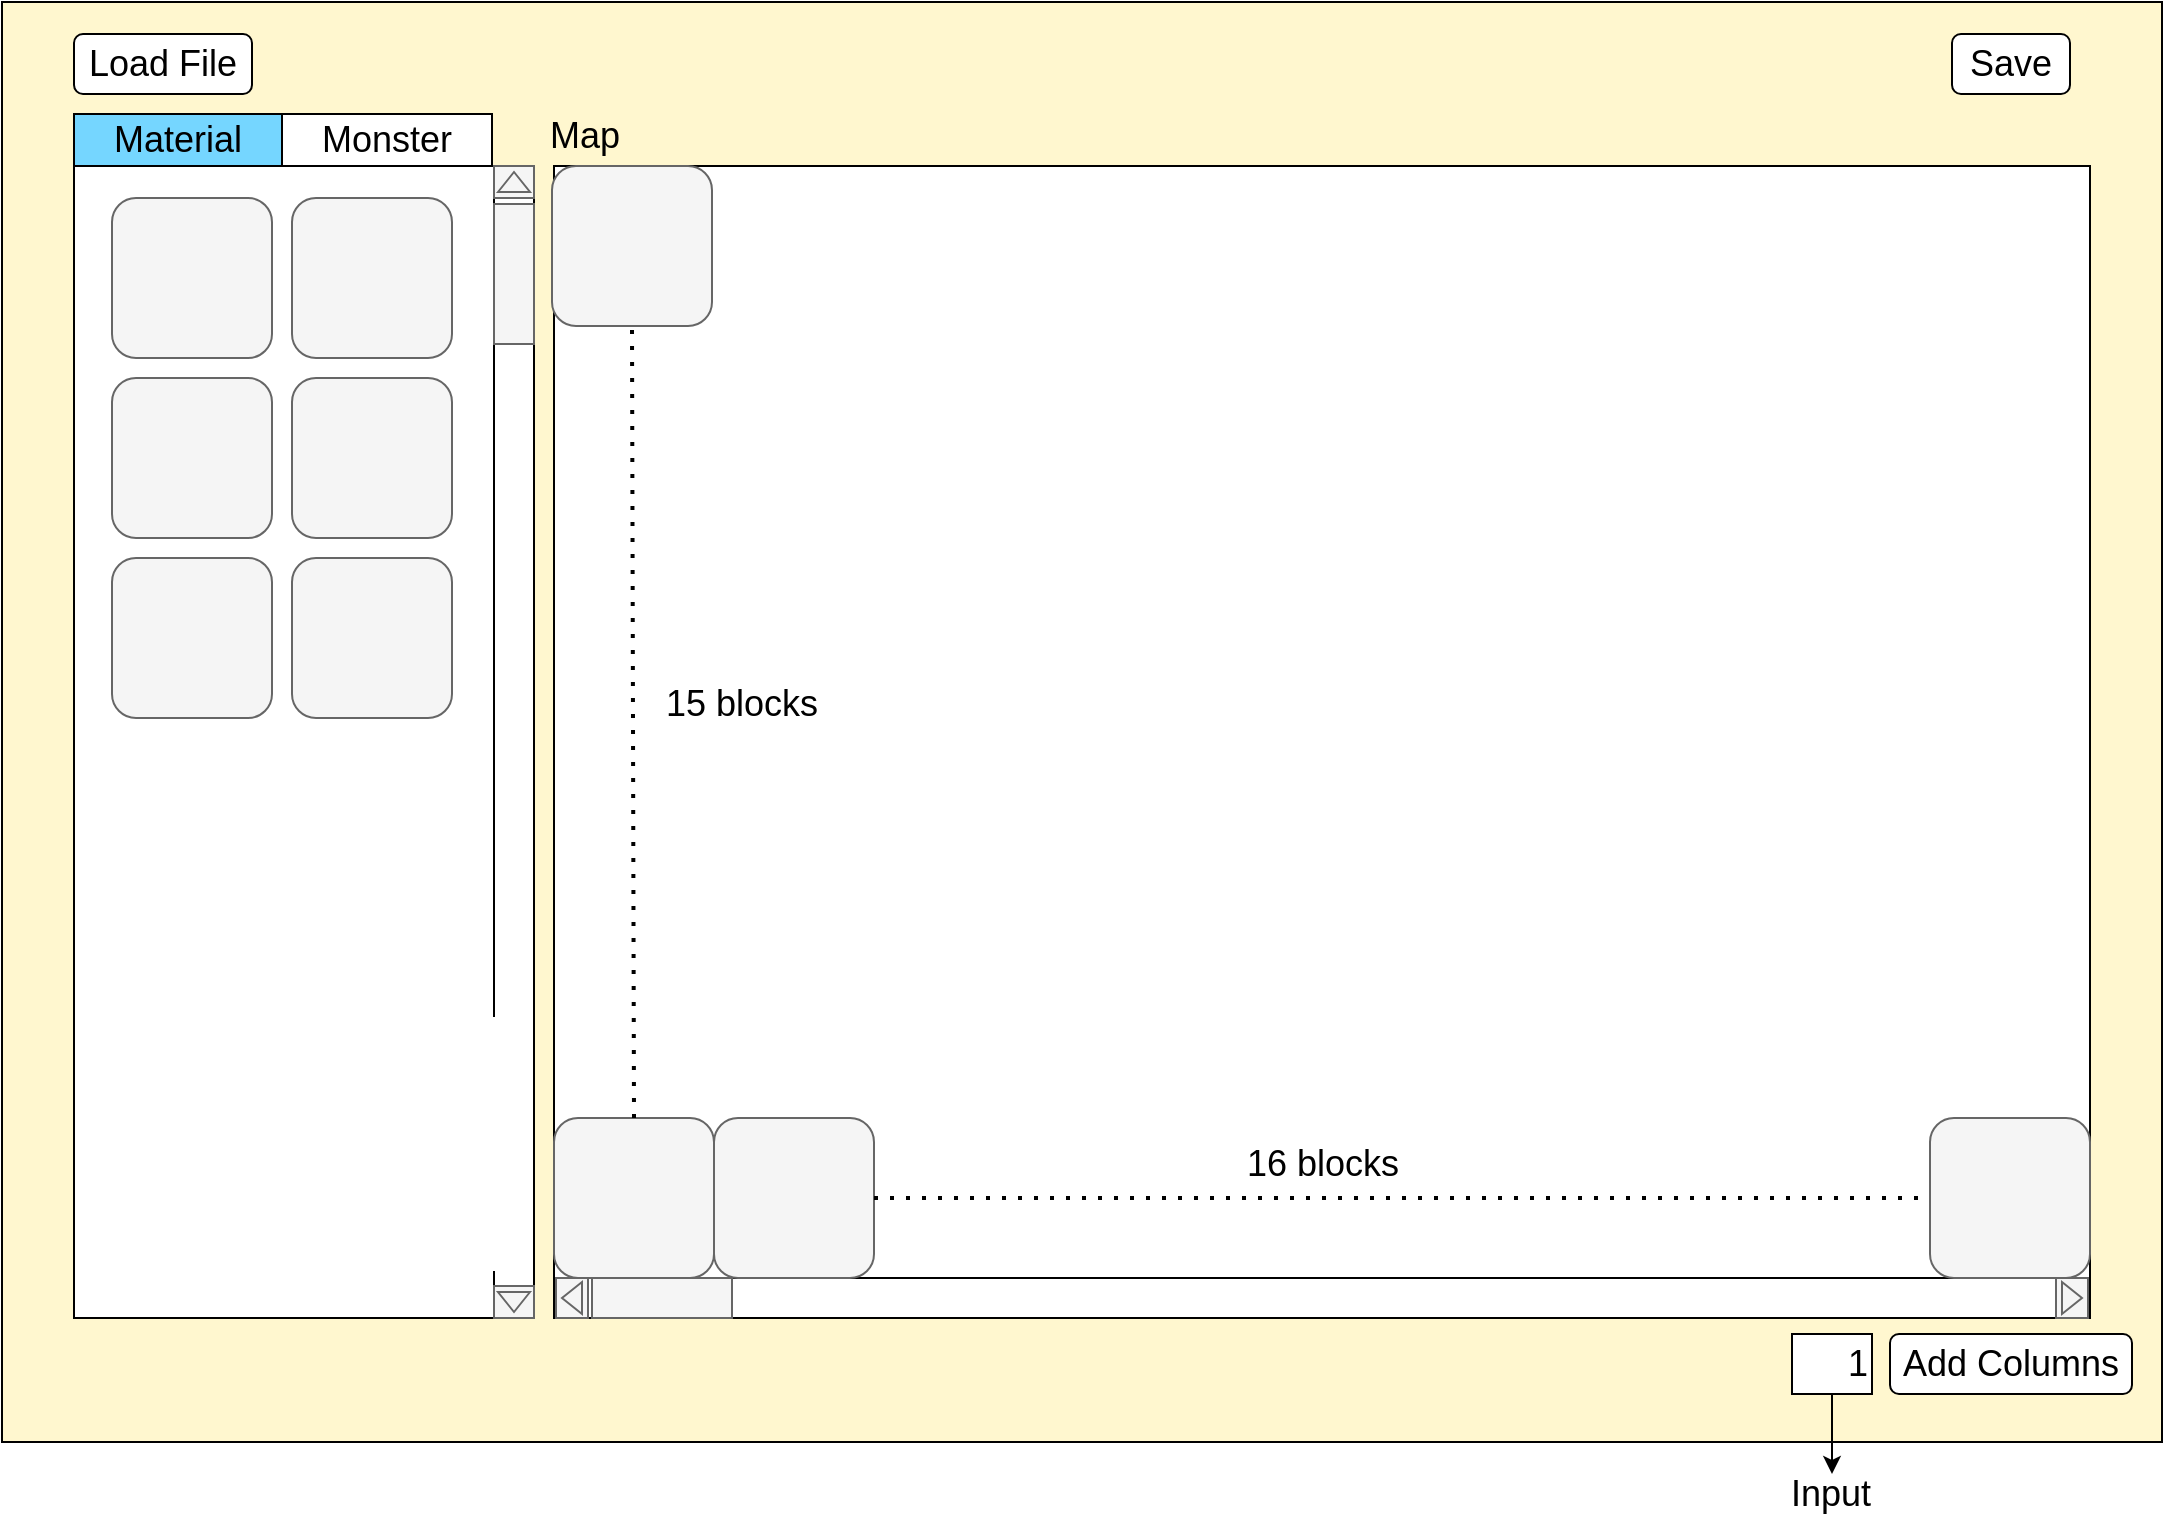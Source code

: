 <mxfile version="18.2.1" type="device"><diagram id="ud4HG4Ez6m3YSK6NwPBi" name="Page-1"><mxGraphModel dx="1673" dy="896" grid="1" gridSize="10" guides="1" tooltips="1" connect="1" arrows="1" fold="1" page="1" pageScale="1" pageWidth="1169" pageHeight="827" math="0" shadow="0"><root><mxCell id="0"/><mxCell id="1" parent="0"/><mxCell id="1WOsVbB_JYg6LymvWM4y-4" value="" style="rounded=0;whiteSpace=wrap;html=1;fillColor=#FFF7CF;strokeColor=#000000;" vertex="1" parent="1"><mxGeometry x="45" y="54" width="1080" height="720" as="geometry"/></mxCell><mxCell id="1WOsVbB_JYg6LymvWM4y-5" value="" style="rounded=0;whiteSpace=wrap;html=1;" vertex="1" parent="1"><mxGeometry x="81" y="136" width="230" height="576" as="geometry"/></mxCell><mxCell id="1WOsVbB_JYg6LymvWM4y-6" value="" style="rounded=1;whiteSpace=wrap;html=1;fillColor=#f5f5f5;fontColor=#333333;strokeColor=#666666;fontSize=18;" vertex="1" parent="1"><mxGeometry x="100" y="152" width="80" height="80" as="geometry"/></mxCell><mxCell id="1WOsVbB_JYg6LymvWM4y-8" value="" style="rounded=0;whiteSpace=wrap;html=1;" vertex="1" parent="1"><mxGeometry x="321" y="136" width="768" height="576" as="geometry"/></mxCell><mxCell id="1WOsVbB_JYg6LymvWM4y-9" value="" style="rounded=1;whiteSpace=wrap;html=1;fillColor=#f5f5f5;fontColor=#333333;strokeColor=#666666;fontSize=18;" vertex="1" parent="1"><mxGeometry x="190" y="152" width="80" height="80" as="geometry"/></mxCell><mxCell id="1WOsVbB_JYg6LymvWM4y-10" value="" style="rounded=1;whiteSpace=wrap;html=1;fillColor=#f5f5f5;fontColor=#333333;strokeColor=#666666;" vertex="1" parent="1"><mxGeometry x="100" y="242" width="80" height="80" as="geometry"/></mxCell><mxCell id="1WOsVbB_JYg6LymvWM4y-11" value="" style="rounded=1;whiteSpace=wrap;html=1;fillColor=#f5f5f5;fontColor=#333333;strokeColor=#666666;" vertex="1" parent="1"><mxGeometry x="190" y="242" width="80" height="80" as="geometry"/></mxCell><mxCell id="1WOsVbB_JYg6LymvWM4y-12" value="" style="rounded=1;whiteSpace=wrap;html=1;fillColor=#f5f5f5;fontColor=#333333;strokeColor=#666666;" vertex="1" parent="1"><mxGeometry x="100" y="332" width="80" height="80" as="geometry"/></mxCell><mxCell id="1WOsVbB_JYg6LymvWM4y-13" value="" style="rounded=1;whiteSpace=wrap;html=1;fillColor=#f5f5f5;fontColor=#333333;strokeColor=#666666;" vertex="1" parent="1"><mxGeometry x="190" y="332" width="80" height="80" as="geometry"/></mxCell><mxCell id="1WOsVbB_JYg6LymvWM4y-14" value="" style="rounded=0;whiteSpace=wrap;html=1;" vertex="1" parent="1"><mxGeometry x="291" y="136" width="20" height="576" as="geometry"/></mxCell><mxCell id="1WOsVbB_JYg6LymvWM4y-17" value="" style="group;fontSize=18;" vertex="1" connectable="0" parent="1"><mxGeometry x="291" y="136" width="20" height="16" as="geometry"/></mxCell><mxCell id="1WOsVbB_JYg6LymvWM4y-15" value="" style="rounded=0;whiteSpace=wrap;html=1;fillColor=#f5f5f5;fontColor=#333333;strokeColor=#666666;fontSize=18;" vertex="1" parent="1WOsVbB_JYg6LymvWM4y-17"><mxGeometry width="20" height="16" as="geometry"/></mxCell><mxCell id="1WOsVbB_JYg6LymvWM4y-16" value="" style="triangle;whiteSpace=wrap;html=1;strokeColor=#666666;fillColor=#f5f5f5;rotation=-90;fontColor=#333333;fontSize=18;" vertex="1" parent="1WOsVbB_JYg6LymvWM4y-17"><mxGeometry x="5" width="10" height="16" as="geometry"/></mxCell><mxCell id="1WOsVbB_JYg6LymvWM4y-18" value="" style="group;rotation=-180;" vertex="1" connectable="0" parent="1"><mxGeometry x="291" y="696" width="20" height="16" as="geometry"/></mxCell><mxCell id="1WOsVbB_JYg6LymvWM4y-19" value="" style="rounded=0;whiteSpace=wrap;html=1;fillColor=#f5f5f5;fontColor=#333333;strokeColor=#666666;rotation=-180;" vertex="1" parent="1WOsVbB_JYg6LymvWM4y-18"><mxGeometry width="20" height="16" as="geometry"/></mxCell><mxCell id="1WOsVbB_JYg6LymvWM4y-20" value="" style="triangle;whiteSpace=wrap;html=1;strokeColor=#666666;fillColor=#f5f5f5;rotation=-270;fontColor=#333333;" vertex="1" parent="1WOsVbB_JYg6LymvWM4y-18"><mxGeometry x="5" width="10" height="16" as="geometry"/></mxCell><mxCell id="1WOsVbB_JYg6LymvWM4y-21" value="Map" style="text;html=1;align=center;verticalAlign=middle;resizable=0;points=[];autosize=1;strokeColor=none;fillColor=none;fontSize=18;" vertex="1" parent="1"><mxGeometry x="311" y="106" width="50" height="30" as="geometry"/></mxCell><mxCell id="1WOsVbB_JYg6LymvWM4y-24" value="Load File" style="rounded=1;whiteSpace=wrap;html=1;fontSize=18;" vertex="1" parent="1"><mxGeometry x="81" y="70" width="89" height="30" as="geometry"/></mxCell><mxCell id="1WOsVbB_JYg6LymvWM4y-25" value="Save" style="rounded=1;whiteSpace=wrap;html=1;fontSize=18;" vertex="1" parent="1"><mxGeometry x="1020" y="70" width="59" height="30" as="geometry"/></mxCell><mxCell id="1WOsVbB_JYg6LymvWM4y-26" value="&lt;font style=&quot;font-size: 18px;&quot;&gt;Add Columns&lt;/font&gt;" style="rounded=1;whiteSpace=wrap;html=1;" vertex="1" parent="1"><mxGeometry x="989" y="720" width="121" height="30" as="geometry"/></mxCell><mxCell id="1WOsVbB_JYg6LymvWM4y-27" value="&lt;font style=&quot;font-size: 18px;&quot;&gt;1&lt;/font&gt;" style="rounded=0;whiteSpace=wrap;html=1;align=right;" vertex="1" parent="1"><mxGeometry x="940" y="720" width="40" height="30" as="geometry"/></mxCell><mxCell id="1WOsVbB_JYg6LymvWM4y-28" value="" style="rounded=0;whiteSpace=wrap;html=1;rotation=-90;" vertex="1" parent="1"><mxGeometry x="695" y="319" width="20" height="766" as="geometry"/></mxCell><mxCell id="1WOsVbB_JYg6LymvWM4y-29" value="" style="group;rotation=-90;" vertex="1" connectable="0" parent="1"><mxGeometry x="320" y="694" width="20" height="16" as="geometry"/></mxCell><mxCell id="1WOsVbB_JYg6LymvWM4y-30" value="" style="rounded=0;whiteSpace=wrap;html=1;fillColor=#f5f5f5;fontColor=#333333;strokeColor=#666666;rotation=-90;" vertex="1" parent="1WOsVbB_JYg6LymvWM4y-29"><mxGeometry width="20" height="16" as="geometry"/></mxCell><mxCell id="1WOsVbB_JYg6LymvWM4y-31" value="" style="triangle;whiteSpace=wrap;html=1;strokeColor=#666666;fillColor=#f5f5f5;rotation=-180;fontColor=#333333;" vertex="1" parent="1WOsVbB_JYg6LymvWM4y-29"><mxGeometry x="5" width="10" height="16" as="geometry"/></mxCell><mxCell id="1WOsVbB_JYg6LymvWM4y-32" value="" style="group;rotation=-270;" vertex="1" connectable="0" parent="1"><mxGeometry x="1070" y="694" width="20" height="16" as="geometry"/></mxCell><mxCell id="1WOsVbB_JYg6LymvWM4y-33" value="" style="rounded=0;whiteSpace=wrap;html=1;fillColor=#f5f5f5;fontColor=#333333;strokeColor=#666666;rotation=-270;" vertex="1" parent="1WOsVbB_JYg6LymvWM4y-32"><mxGeometry width="20" height="16" as="geometry"/></mxCell><mxCell id="1WOsVbB_JYg6LymvWM4y-34" value="" style="triangle;whiteSpace=wrap;html=1;strokeColor=#666666;fillColor=#f5f5f5;rotation=-360;fontColor=#333333;" vertex="1" parent="1WOsVbB_JYg6LymvWM4y-32"><mxGeometry x="5" width="10" height="16" as="geometry"/></mxCell><mxCell id="1WOsVbB_JYg6LymvWM4y-36" value="" style="rounded=0;whiteSpace=wrap;html=1;strokeColor=#666666;fillColor=#f5f5f5;fontColor=#333333;" vertex="1" parent="1"><mxGeometry x="340" y="692" width="70" height="20" as="geometry"/></mxCell><mxCell id="1WOsVbB_JYg6LymvWM4y-37" value="" style="rounded=0;whiteSpace=wrap;html=1;strokeColor=#666666;fillColor=#f5f5f5;fontColor=#333333;rotation=-90;fontSize=18;" vertex="1" parent="1"><mxGeometry x="266" y="180" width="70" height="20" as="geometry"/></mxCell><mxCell id="1WOsVbB_JYg6LymvWM4y-38" value="" style="endArrow=classic;html=1;rounded=0;" edge="1" parent="1" source="1WOsVbB_JYg6LymvWM4y-27"><mxGeometry width="50" height="50" relative="1" as="geometry"><mxPoint x="570" y="440" as="sourcePoint"/><mxPoint x="960" y="790" as="targetPoint"/></mxGeometry></mxCell><mxCell id="1WOsVbB_JYg6LymvWM4y-39" value="&lt;font style=&quot;font-size: 18px;&quot;&gt;Input&lt;/font&gt;" style="text;html=1;align=center;verticalAlign=middle;resizable=0;points=[];autosize=1;strokeColor=none;fillColor=none;" vertex="1" parent="1"><mxGeometry x="929" y="790" width="60" height="20" as="geometry"/></mxCell><mxCell id="1WOsVbB_JYg6LymvWM4y-42" value="Material" style="rounded=0;whiteSpace=wrap;html=1;fontSize=18;fillColor=#75D6FF;" vertex="1" parent="1"><mxGeometry x="81" y="110" width="104" height="26" as="geometry"/></mxCell><mxCell id="1WOsVbB_JYg6LymvWM4y-44" value="Monster" style="rounded=0;whiteSpace=wrap;html=1;fontSize=18;" vertex="1" parent="1"><mxGeometry x="185" y="110" width="105" height="26" as="geometry"/></mxCell><mxCell id="1WOsVbB_JYg6LymvWM4y-46" value="" style="rounded=1;whiteSpace=wrap;html=1;fillColor=#f5f5f5;fontColor=#333333;strokeColor=#666666;fontSize=18;" vertex="1" parent="1"><mxGeometry x="321" y="612" width="80" height="80" as="geometry"/></mxCell><mxCell id="1WOsVbB_JYg6LymvWM4y-47" value="" style="rounded=1;whiteSpace=wrap;html=1;fillColor=#f5f5f5;fontColor=#333333;strokeColor=#666666;fontSize=18;" vertex="1" parent="1"><mxGeometry x="401" y="612" width="80" height="80" as="geometry"/></mxCell><mxCell id="1WOsVbB_JYg6LymvWM4y-48" value="15 blocks" style="text;html=1;strokeColor=none;fillColor=none;align=center;verticalAlign=middle;whiteSpace=wrap;rounded=0;fontSize=18;" vertex="1" parent="1"><mxGeometry x="370" y="390" width="90" height="30" as="geometry"/></mxCell><mxCell id="1WOsVbB_JYg6LymvWM4y-50" value="" style="endArrow=none;dashed=1;html=1;dashPattern=1 3;strokeWidth=2;rounded=0;fontSize=18;exitX=1;exitY=0.5;exitDx=0;exitDy=0;entryX=0;entryY=0.5;entryDx=0;entryDy=0;" edge="1" parent="1" source="1WOsVbB_JYg6LymvWM4y-47" target="1WOsVbB_JYg6LymvWM4y-51"><mxGeometry width="50" height="50" relative="1" as="geometry"><mxPoint x="508" y="655" as="sourcePoint"/><mxPoint x="976" y="654" as="targetPoint"/></mxGeometry></mxCell><mxCell id="1WOsVbB_JYg6LymvWM4y-51" value="" style="rounded=1;whiteSpace=wrap;html=1;fillColor=#f5f5f5;fontColor=#333333;strokeColor=#666666;fontSize=18;" vertex="1" parent="1"><mxGeometry x="1009" y="612" width="80" height="80" as="geometry"/></mxCell><mxCell id="1WOsVbB_JYg6LymvWM4y-52" value="16 blocks" style="text;html=1;align=center;verticalAlign=middle;resizable=0;points=[];autosize=1;strokeColor=none;fillColor=none;fontSize=18;" vertex="1" parent="1"><mxGeometry x="660" y="620" width="90" height="30" as="geometry"/></mxCell><mxCell id="1WOsVbB_JYg6LymvWM4y-53" value="" style="rounded=1;whiteSpace=wrap;html=1;fillColor=#f5f5f5;fontColor=#333333;strokeColor=#666666;fontSize=18;" vertex="1" parent="1"><mxGeometry x="320" y="136" width="80" height="80" as="geometry"/></mxCell><mxCell id="1WOsVbB_JYg6LymvWM4y-56" value="" style="endArrow=none;dashed=1;html=1;dashPattern=1 3;strokeWidth=2;rounded=0;fontSize=18;entryX=0.5;entryY=1;entryDx=0;entryDy=0;exitX=0.5;exitY=0;exitDx=0;exitDy=0;" edge="1" parent="1" source="1WOsVbB_JYg6LymvWM4y-46" target="1WOsVbB_JYg6LymvWM4y-53"><mxGeometry width="50" height="50" relative="1" as="geometry"><mxPoint x="620" y="480" as="sourcePoint"/><mxPoint x="670" y="430" as="targetPoint"/></mxGeometry></mxCell></root></mxGraphModel></diagram></mxfile>